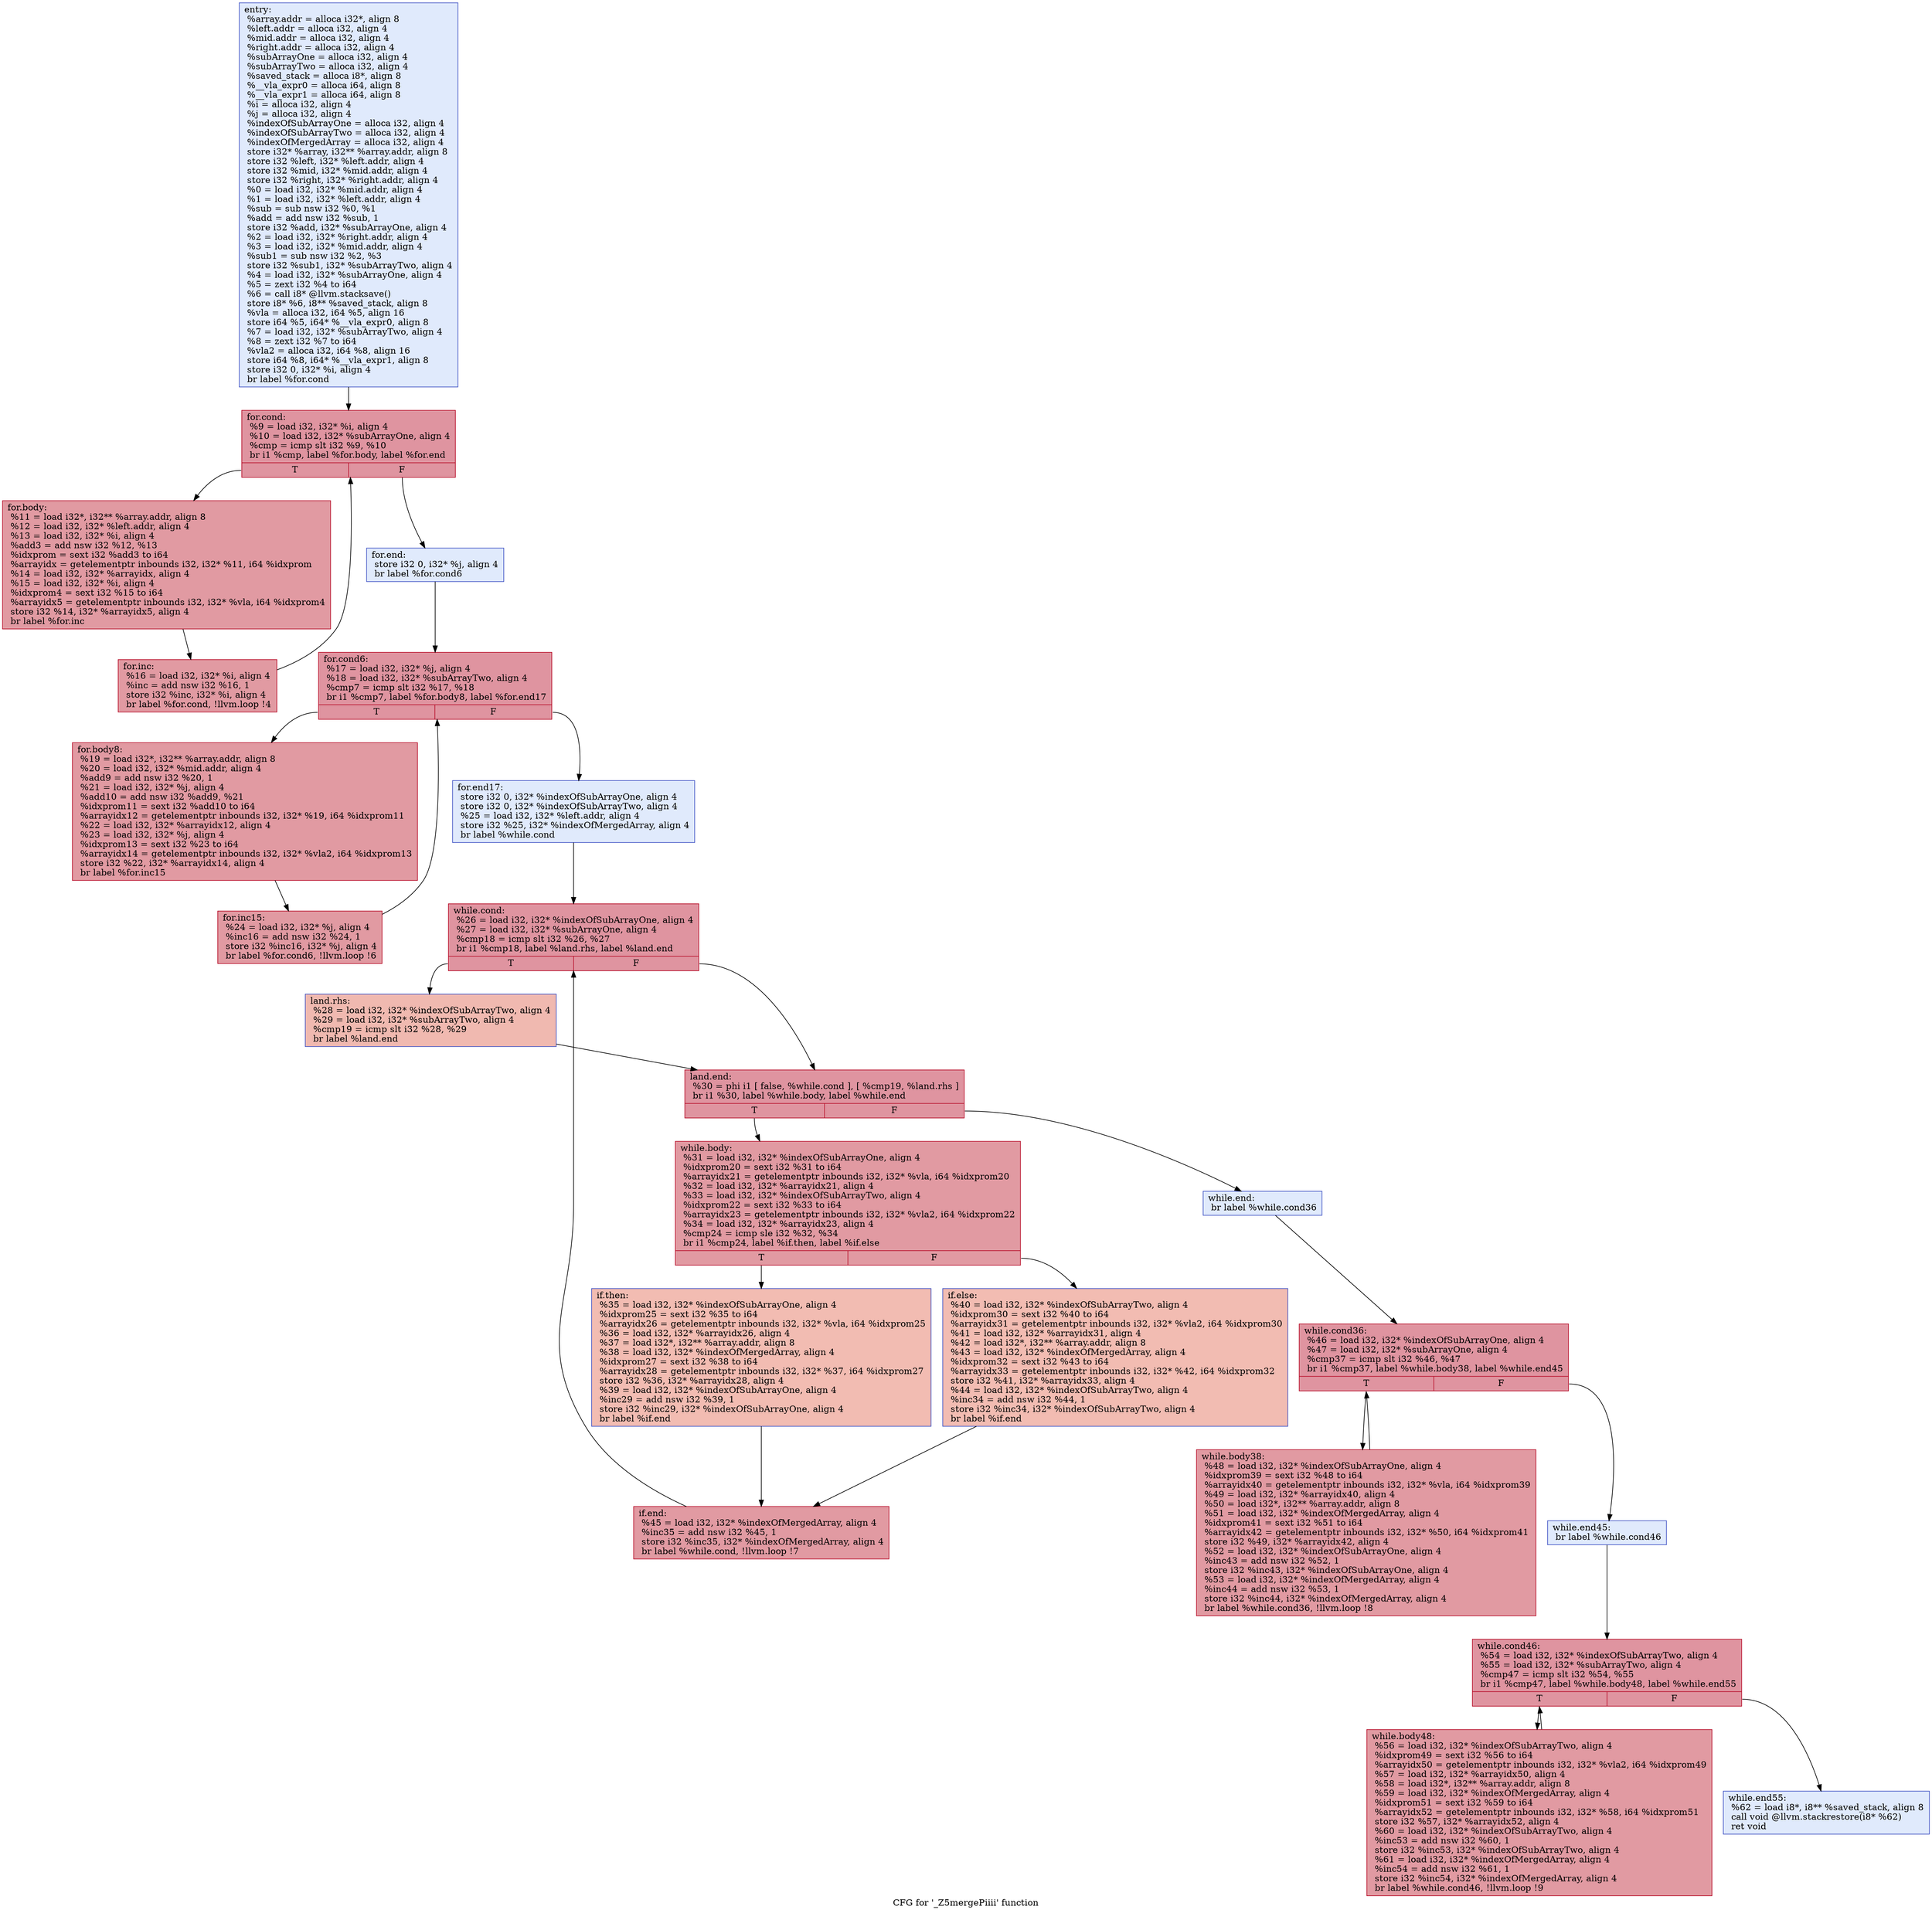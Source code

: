 digraph "CFG for '_Z5mergePiiii' function" {
	label="CFG for '_Z5mergePiiii' function";

	Node0x56090b39d0b0 [shape=record,color="#3d50c3ff", style=filled, fillcolor="#b9d0f970",label="{entry:\l  %array.addr = alloca i32*, align 8\l  %left.addr = alloca i32, align 4\l  %mid.addr = alloca i32, align 4\l  %right.addr = alloca i32, align 4\l  %subArrayOne = alloca i32, align 4\l  %subArrayTwo = alloca i32, align 4\l  %saved_stack = alloca i8*, align 8\l  %__vla_expr0 = alloca i64, align 8\l  %__vla_expr1 = alloca i64, align 8\l  %i = alloca i32, align 4\l  %j = alloca i32, align 4\l  %indexOfSubArrayOne = alloca i32, align 4\l  %indexOfSubArrayTwo = alloca i32, align 4\l  %indexOfMergedArray = alloca i32, align 4\l  store i32* %array, i32** %array.addr, align 8\l  store i32 %left, i32* %left.addr, align 4\l  store i32 %mid, i32* %mid.addr, align 4\l  store i32 %right, i32* %right.addr, align 4\l  %0 = load i32, i32* %mid.addr, align 4\l  %1 = load i32, i32* %left.addr, align 4\l  %sub = sub nsw i32 %0, %1\l  %add = add nsw i32 %sub, 1\l  store i32 %add, i32* %subArrayOne, align 4\l  %2 = load i32, i32* %right.addr, align 4\l  %3 = load i32, i32* %mid.addr, align 4\l  %sub1 = sub nsw i32 %2, %3\l  store i32 %sub1, i32* %subArrayTwo, align 4\l  %4 = load i32, i32* %subArrayOne, align 4\l  %5 = zext i32 %4 to i64\l  %6 = call i8* @llvm.stacksave()\l  store i8* %6, i8** %saved_stack, align 8\l  %vla = alloca i32, i64 %5, align 16\l  store i64 %5, i64* %__vla_expr0, align 8\l  %7 = load i32, i32* %subArrayTwo, align 4\l  %8 = zext i32 %7 to i64\l  %vla2 = alloca i32, i64 %8, align 16\l  store i64 %8, i64* %__vla_expr1, align 8\l  store i32 0, i32* %i, align 4\l  br label %for.cond\l}"];
	Node0x56090b39d0b0 -> Node0x56090b39e340;
	Node0x56090b39e340 [shape=record,color="#b70d28ff", style=filled, fillcolor="#b70d2870",label="{for.cond:                                         \l  %9 = load i32, i32* %i, align 4\l  %10 = load i32, i32* %subArrayOne, align 4\l  %cmp = icmp slt i32 %9, %10\l  br i1 %cmp, label %for.body, label %for.end\l|{<s0>T|<s1>F}}"];
	Node0x56090b39e340:s0 -> Node0x56090b39ef80;
	Node0x56090b39e340:s1 -> Node0x56090b39efd0;
	Node0x56090b39ef80 [shape=record,color="#b70d28ff", style=filled, fillcolor="#bb1b2c70",label="{for.body:                                         \l  %11 = load i32*, i32** %array.addr, align 8\l  %12 = load i32, i32* %left.addr, align 4\l  %13 = load i32, i32* %i, align 4\l  %add3 = add nsw i32 %12, %13\l  %idxprom = sext i32 %add3 to i64\l  %arrayidx = getelementptr inbounds i32, i32* %11, i64 %idxprom\l  %14 = load i32, i32* %arrayidx, align 4\l  %15 = load i32, i32* %i, align 4\l  %idxprom4 = sext i32 %15 to i64\l  %arrayidx5 = getelementptr inbounds i32, i32* %vla, i64 %idxprom4\l  store i32 %14, i32* %arrayidx5, align 4\l  br label %for.inc\l}"];
	Node0x56090b39ef80 -> Node0x56090b39f730;
	Node0x56090b39f730 [shape=record,color="#b70d28ff", style=filled, fillcolor="#bb1b2c70",label="{for.inc:                                          \l  %16 = load i32, i32* %i, align 4\l  %inc = add nsw i32 %16, 1\l  store i32 %inc, i32* %i, align 4\l  br label %for.cond, !llvm.loop !4\l}"];
	Node0x56090b39f730 -> Node0x56090b39e340;
	Node0x56090b39efd0 [shape=record,color="#3d50c3ff", style=filled, fillcolor="#b9d0f970",label="{for.end:                                          \l  store i32 0, i32* %j, align 4\l  br label %for.cond6\l}"];
	Node0x56090b39efd0 -> Node0x56090b3a0d80;
	Node0x56090b3a0d80 [shape=record,color="#b70d28ff", style=filled, fillcolor="#b70d2870",label="{for.cond6:                                        \l  %17 = load i32, i32* %j, align 4\l  %18 = load i32, i32* %subArrayTwo, align 4\l  %cmp7 = icmp slt i32 %17, %18\l  br i1 %cmp7, label %for.body8, label %for.end17\l|{<s0>T|<s1>F}}"];
	Node0x56090b3a0d80:s0 -> Node0x56090b3a1000;
	Node0x56090b3a0d80:s1 -> Node0x56090b3a1080;
	Node0x56090b3a1000 [shape=record,color="#b70d28ff", style=filled, fillcolor="#bb1b2c70",label="{for.body8:                                        \l  %19 = load i32*, i32** %array.addr, align 8\l  %20 = load i32, i32* %mid.addr, align 4\l  %add9 = add nsw i32 %20, 1\l  %21 = load i32, i32* %j, align 4\l  %add10 = add nsw i32 %add9, %21\l  %idxprom11 = sext i32 %add10 to i64\l  %arrayidx12 = getelementptr inbounds i32, i32* %19, i64 %idxprom11\l  %22 = load i32, i32* %arrayidx12, align 4\l  %23 = load i32, i32* %j, align 4\l  %idxprom13 = sext i32 %23 to i64\l  %arrayidx14 = getelementptr inbounds i32, i32* %vla2, i64 %idxprom13\l  store i32 %22, i32* %arrayidx14, align 4\l  br label %for.inc15\l}"];
	Node0x56090b3a1000 -> Node0x56090b3a18b0;
	Node0x56090b3a18b0 [shape=record,color="#b70d28ff", style=filled, fillcolor="#bb1b2c70",label="{for.inc15:                                        \l  %24 = load i32, i32* %j, align 4\l  %inc16 = add nsw i32 %24, 1\l  store i32 %inc16, i32* %j, align 4\l  br label %for.cond6, !llvm.loop !6\l}"];
	Node0x56090b3a18b0 -> Node0x56090b3a0d80;
	Node0x56090b3a1080 [shape=record,color="#3d50c3ff", style=filled, fillcolor="#b9d0f970",label="{for.end17:                                        \l  store i32 0, i32* %indexOfSubArrayOne, align 4\l  store i32 0, i32* %indexOfSubArrayTwo, align 4\l  %25 = load i32, i32* %left.addr, align 4\l  store i32 %25, i32* %indexOfMergedArray, align 4\l  br label %while.cond\l}"];
	Node0x56090b3a1080 -> Node0x56090b3a1f70;
	Node0x56090b3a1f70 [shape=record,color="#b70d28ff", style=filled, fillcolor="#b70d2870",label="{while.cond:                                       \l  %26 = load i32, i32* %indexOfSubArrayOne, align 4\l  %27 = load i32, i32* %subArrayOne, align 4\l  %cmp18 = icmp slt i32 %26, %27\l  br i1 %cmp18, label %land.rhs, label %land.end\l|{<s0>T|<s1>F}}"];
	Node0x56090b3a1f70:s0 -> Node0x56090b3a2810;
	Node0x56090b3a1f70:s1 -> Node0x56090b3a2860;
	Node0x56090b3a2810 [shape=record,color="#3d50c3ff", style=filled, fillcolor="#de614d70",label="{land.rhs:                                         \l  %28 = load i32, i32* %indexOfSubArrayTwo, align 4\l  %29 = load i32, i32* %subArrayTwo, align 4\l  %cmp19 = icmp slt i32 %28, %29\l  br label %land.end\l}"];
	Node0x56090b3a2810 -> Node0x56090b3a2860;
	Node0x56090b3a2860 [shape=record,color="#b70d28ff", style=filled, fillcolor="#b70d2870",label="{land.end:                                         \l  %30 = phi i1 [ false, %while.cond ], [ %cmp19, %land.rhs ]\l  br i1 %30, label %while.body, label %while.end\l|{<s0>T|<s1>F}}"];
	Node0x56090b3a2860:s0 -> Node0x56090b3a2c10;
	Node0x56090b3a2860:s1 -> Node0x56090b3a2c60;
	Node0x56090b3a2c10 [shape=record,color="#b70d28ff", style=filled, fillcolor="#bb1b2c70",label="{while.body:                                       \l  %31 = load i32, i32* %indexOfSubArrayOne, align 4\l  %idxprom20 = sext i32 %31 to i64\l  %arrayidx21 = getelementptr inbounds i32, i32* %vla, i64 %idxprom20\l  %32 = load i32, i32* %arrayidx21, align 4\l  %33 = load i32, i32* %indexOfSubArrayTwo, align 4\l  %idxprom22 = sext i32 %33 to i64\l  %arrayidx23 = getelementptr inbounds i32, i32* %vla2, i64 %idxprom22\l  %34 = load i32, i32* %arrayidx23, align 4\l  %cmp24 = icmp sle i32 %32, %34\l  br i1 %cmp24, label %if.then, label %if.else\l|{<s0>T|<s1>F}}"];
	Node0x56090b3a2c10:s0 -> Node0x56090b3a3550;
	Node0x56090b3a2c10:s1 -> Node0x56090b3a35c0;
	Node0x56090b3a3550 [shape=record,color="#3d50c3ff", style=filled, fillcolor="#e1675170",label="{if.then:                                          \l  %35 = load i32, i32* %indexOfSubArrayOne, align 4\l  %idxprom25 = sext i32 %35 to i64\l  %arrayidx26 = getelementptr inbounds i32, i32* %vla, i64 %idxprom25\l  %36 = load i32, i32* %arrayidx26, align 4\l  %37 = load i32*, i32** %array.addr, align 8\l  %38 = load i32, i32* %indexOfMergedArray, align 4\l  %idxprom27 = sext i32 %38 to i64\l  %arrayidx28 = getelementptr inbounds i32, i32* %37, i64 %idxprom27\l  store i32 %36, i32* %arrayidx28, align 4\l  %39 = load i32, i32* %indexOfSubArrayOne, align 4\l  %inc29 = add nsw i32 %39, 1\l  store i32 %inc29, i32* %indexOfSubArrayOne, align 4\l  br label %if.end\l}"];
	Node0x56090b3a3550 -> Node0x56090b3a3e80;
	Node0x56090b3a35c0 [shape=record,color="#3d50c3ff", style=filled, fillcolor="#e1675170",label="{if.else:                                          \l  %40 = load i32, i32* %indexOfSubArrayTwo, align 4\l  %idxprom30 = sext i32 %40 to i64\l  %arrayidx31 = getelementptr inbounds i32, i32* %vla2, i64 %idxprom30\l  %41 = load i32, i32* %arrayidx31, align 4\l  %42 = load i32*, i32** %array.addr, align 8\l  %43 = load i32, i32* %indexOfMergedArray, align 4\l  %idxprom32 = sext i32 %43 to i64\l  %arrayidx33 = getelementptr inbounds i32, i32* %42, i64 %idxprom32\l  store i32 %41, i32* %arrayidx33, align 4\l  %44 = load i32, i32* %indexOfSubArrayTwo, align 4\l  %inc34 = add nsw i32 %44, 1\l  store i32 %inc34, i32* %indexOfSubArrayTwo, align 4\l  br label %if.end\l}"];
	Node0x56090b3a35c0 -> Node0x56090b3a3e80;
	Node0x56090b3a3e80 [shape=record,color="#b70d28ff", style=filled, fillcolor="#bb1b2c70",label="{if.end:                                           \l  %45 = load i32, i32* %indexOfMergedArray, align 4\l  %inc35 = add nsw i32 %45, 1\l  store i32 %inc35, i32* %indexOfMergedArray, align 4\l  br label %while.cond, !llvm.loop !7\l}"];
	Node0x56090b3a3e80 -> Node0x56090b3a1f70;
	Node0x56090b3a2c60 [shape=record,color="#3d50c3ff", style=filled, fillcolor="#b9d0f970",label="{while.end:                                        \l  br label %while.cond36\l}"];
	Node0x56090b3a2c60 -> Node0x56090b3a4a00;
	Node0x56090b3a4a00 [shape=record,color="#b70d28ff", style=filled, fillcolor="#b70d2870",label="{while.cond36:                                     \l  %46 = load i32, i32* %indexOfSubArrayOne, align 4\l  %47 = load i32, i32* %subArrayOne, align 4\l  %cmp37 = icmp slt i32 %46, %47\l  br i1 %cmp37, label %while.body38, label %while.end45\l|{<s0>T|<s1>F}}"];
	Node0x56090b3a4a00:s0 -> Node0x56090b3a4c80;
	Node0x56090b3a4a00:s1 -> Node0x56090b3a4cd0;
	Node0x56090b3a4c80 [shape=record,color="#b70d28ff", style=filled, fillcolor="#bb1b2c70",label="{while.body38:                                     \l  %48 = load i32, i32* %indexOfSubArrayOne, align 4\l  %idxprom39 = sext i32 %48 to i64\l  %arrayidx40 = getelementptr inbounds i32, i32* %vla, i64 %idxprom39\l  %49 = load i32, i32* %arrayidx40, align 4\l  %50 = load i32*, i32** %array.addr, align 8\l  %51 = load i32, i32* %indexOfMergedArray, align 4\l  %idxprom41 = sext i32 %51 to i64\l  %arrayidx42 = getelementptr inbounds i32, i32* %50, i64 %idxprom41\l  store i32 %49, i32* %arrayidx42, align 4\l  %52 = load i32, i32* %indexOfSubArrayOne, align 4\l  %inc43 = add nsw i32 %52, 1\l  store i32 %inc43, i32* %indexOfSubArrayOne, align 4\l  %53 = load i32, i32* %indexOfMergedArray, align 4\l  %inc44 = add nsw i32 %53, 1\l  store i32 %inc44, i32* %indexOfMergedArray, align 4\l  br label %while.cond36, !llvm.loop !8\l}"];
	Node0x56090b3a4c80 -> Node0x56090b3a4a00;
	Node0x56090b3a4cd0 [shape=record,color="#3d50c3ff", style=filled, fillcolor="#b9d0f970",label="{while.end45:                                      \l  br label %while.cond46\l}"];
	Node0x56090b3a4cd0 -> Node0x56090b39fb80;
	Node0x56090b39fb80 [shape=record,color="#b70d28ff", style=filled, fillcolor="#b70d2870",label="{while.cond46:                                     \l  %54 = load i32, i32* %indexOfSubArrayTwo, align 4\l  %55 = load i32, i32* %subArrayTwo, align 4\l  %cmp47 = icmp slt i32 %54, %55\l  br i1 %cmp47, label %while.body48, label %while.end55\l|{<s0>T|<s1>F}}"];
	Node0x56090b39fb80:s0 -> Node0x56090b39fe00;
	Node0x56090b39fb80:s1 -> Node0x56090b39fe50;
	Node0x56090b39fe00 [shape=record,color="#b70d28ff", style=filled, fillcolor="#bb1b2c70",label="{while.body48:                                     \l  %56 = load i32, i32* %indexOfSubArrayTwo, align 4\l  %idxprom49 = sext i32 %56 to i64\l  %arrayidx50 = getelementptr inbounds i32, i32* %vla2, i64 %idxprom49\l  %57 = load i32, i32* %arrayidx50, align 4\l  %58 = load i32*, i32** %array.addr, align 8\l  %59 = load i32, i32* %indexOfMergedArray, align 4\l  %idxprom51 = sext i32 %59 to i64\l  %arrayidx52 = getelementptr inbounds i32, i32* %58, i64 %idxprom51\l  store i32 %57, i32* %arrayidx52, align 4\l  %60 = load i32, i32* %indexOfSubArrayTwo, align 4\l  %inc53 = add nsw i32 %60, 1\l  store i32 %inc53, i32* %indexOfSubArrayTwo, align 4\l  %61 = load i32, i32* %indexOfMergedArray, align 4\l  %inc54 = add nsw i32 %61, 1\l  store i32 %inc54, i32* %indexOfMergedArray, align 4\l  br label %while.cond46, !llvm.loop !9\l}"];
	Node0x56090b39fe00 -> Node0x56090b39fb80;
	Node0x56090b39fe50 [shape=record,color="#3d50c3ff", style=filled, fillcolor="#b9d0f970",label="{while.end55:                                      \l  %62 = load i8*, i8** %saved_stack, align 8\l  call void @llvm.stackrestore(i8* %62)\l  ret void\l}"];
}
